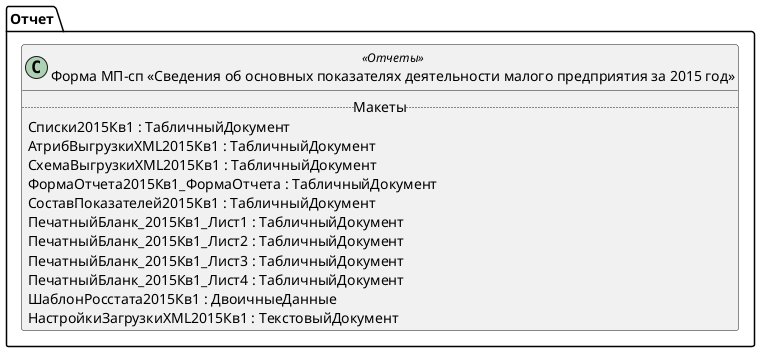﻿@startuml РегламентированныйОтчетСтатистикаФормаМПСП
'!include templates.wsd
'..\include templates.wsd
class Отчет.РегламентированныйОтчетСтатистикаФормаМПСП as "Форма МП-сп «Сведения об основных показателях деятельности малого предприятия за 2015 год»" <<Отчеты>>
{
..Макеты..
Списки2015Кв1 : ТабличныйДокумент
АтрибВыгрузкиXML2015Кв1 : ТабличныйДокумент
СхемаВыгрузкиXML2015Кв1 : ТабличныйДокумент
ФормаОтчета2015Кв1_ФормаОтчета : ТабличныйДокумент
СоставПоказателей2015Кв1 : ТабличныйДокумент
ПечатныйБланк_2015Кв1_Лист1 : ТабличныйДокумент
ПечатныйБланк_2015Кв1_Лист2 : ТабличныйДокумент
ПечатныйБланк_2015Кв1_Лист3 : ТабличныйДокумент
ПечатныйБланк_2015Кв1_Лист4 : ТабличныйДокумент
ШаблонРосстата2015Кв1 : ДвоичныеДанные
НастройкиЗагрузкиXML2015Кв1 : ТекстовыйДокумент
}
@enduml
